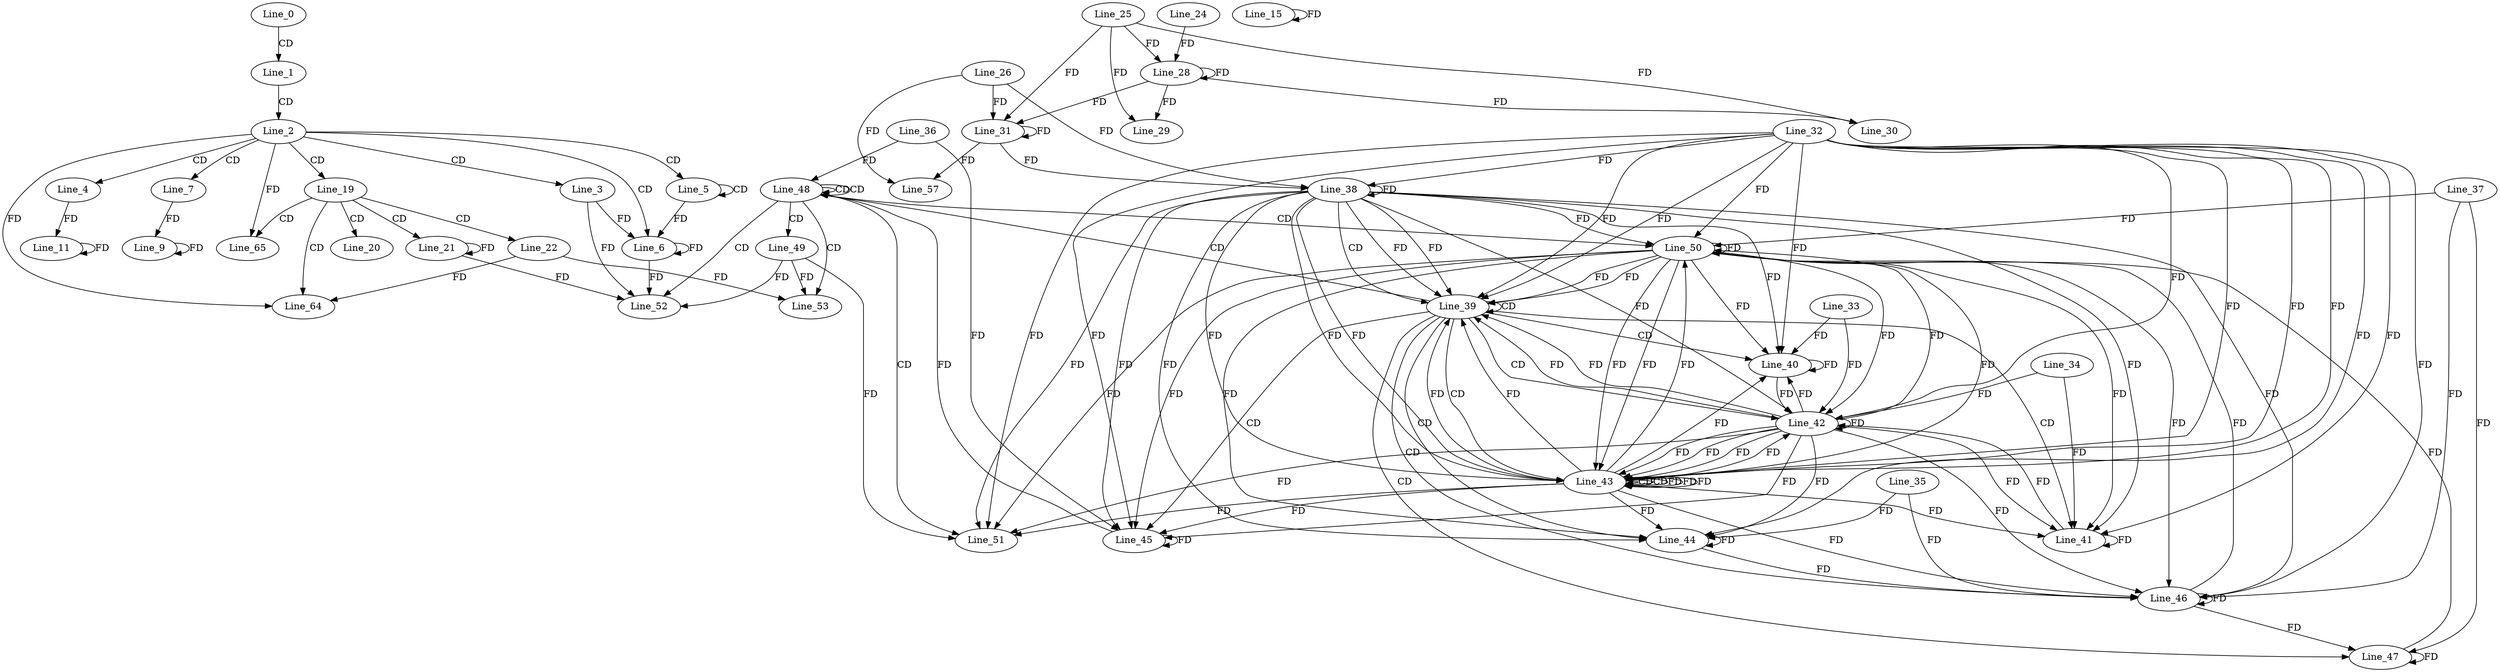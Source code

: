 digraph G {
  Line_0;
  Line_1;
  Line_2;
  Line_3;
  Line_4;
  Line_5;
  Line_5;
  Line_6;
  Line_6;
  Line_7;
  Line_9;
  Line_9;
  Line_11;
  Line_15;
  Line_19;
  Line_20;
  Line_21;
  Line_21;
  Line_22;
  Line_25;
  Line_28;
  Line_28;
  Line_24;
  Line_29;
  Line_30;
  Line_26;
  Line_31;
  Line_31;
  Line_38;
  Line_32;
  Line_38;
  Line_38;
  Line_39;
  Line_39;
  Line_40;
  Line_33;
  Line_40;
  Line_41;
  Line_34;
  Line_41;
  Line_42;
  Line_42;
  Line_43;
  Line_43;
  Line_43;
  Line_43;
  Line_44;
  Line_35;
  Line_44;
  Line_45;
  Line_36;
  Line_45;
  Line_46;
  Line_37;
  Line_46;
  Line_47;
  Line_47;
  Line_48;
  Line_48;
  Line_48;
  Line_48;
  Line_48;
  Line_49;
  Line_50;
  Line_51;
  Line_52;
  Line_52;
  Line_53;
  Line_57;
  Line_64;
  Line_65;
  Line_0 -> Line_1 [ label="CD" ];
  Line_1 -> Line_2 [ label="CD" ];
  Line_2 -> Line_3 [ label="CD" ];
  Line_2 -> Line_4 [ label="CD" ];
  Line_2 -> Line_5 [ label="CD" ];
  Line_5 -> Line_5 [ label="CD" ];
  Line_2 -> Line_6 [ label="CD" ];
  Line_3 -> Line_6 [ label="FD" ];
  Line_6 -> Line_6 [ label="FD" ];
  Line_5 -> Line_6 [ label="FD" ];
  Line_2 -> Line_7 [ label="CD" ];
  Line_7 -> Line_9 [ label="FD" ];
  Line_9 -> Line_9 [ label="FD" ];
  Line_4 -> Line_11 [ label="FD" ];
  Line_11 -> Line_11 [ label="FD" ];
  Line_15 -> Line_15 [ label="FD" ];
  Line_2 -> Line_19 [ label="CD" ];
  Line_19 -> Line_20 [ label="CD" ];
  Line_19 -> Line_21 [ label="CD" ];
  Line_21 -> Line_21 [ label="FD" ];
  Line_19 -> Line_22 [ label="CD" ];
  Line_25 -> Line_28 [ label="FD" ];
  Line_28 -> Line_28 [ label="FD" ];
  Line_24 -> Line_28 [ label="FD" ];
  Line_25 -> Line_29 [ label="FD" ];
  Line_28 -> Line_29 [ label="FD" ];
  Line_25 -> Line_30 [ label="FD" ];
  Line_28 -> Line_30 [ label="FD" ];
  Line_26 -> Line_31 [ label="FD" ];
  Line_31 -> Line_31 [ label="FD" ];
  Line_25 -> Line_31 [ label="FD" ];
  Line_28 -> Line_31 [ label="FD" ];
  Line_38 -> Line_38 [ label="FD" ];
  Line_32 -> Line_38 [ label="FD" ];
  Line_26 -> Line_38 [ label="FD" ];
  Line_31 -> Line_38 [ label="FD" ];
  Line_38 -> Line_39 [ label="CD" ];
  Line_38 -> Line_39 [ label="FD" ];
  Line_32 -> Line_39 [ label="FD" ];
  Line_39 -> Line_39 [ label="CD" ];
  Line_38 -> Line_39 [ label="FD" ];
  Line_32 -> Line_39 [ label="FD" ];
  Line_39 -> Line_40 [ label="CD" ];
  Line_40 -> Line_40 [ label="FD" ];
  Line_33 -> Line_40 [ label="FD" ];
  Line_38 -> Line_40 [ label="FD" ];
  Line_32 -> Line_40 [ label="FD" ];
  Line_39 -> Line_41 [ label="CD" ];
  Line_41 -> Line_41 [ label="FD" ];
  Line_34 -> Line_41 [ label="FD" ];
  Line_38 -> Line_41 [ label="FD" ];
  Line_32 -> Line_41 [ label="FD" ];
  Line_39 -> Line_42 [ label="CD" ];
  Line_38 -> Line_42 [ label="FD" ];
  Line_42 -> Line_42 [ label="FD" ];
  Line_32 -> Line_42 [ label="FD" ];
  Line_40 -> Line_42 [ label="FD" ];
  Line_33 -> Line_42 [ label="FD" ];
  Line_41 -> Line_42 [ label="FD" ];
  Line_34 -> Line_42 [ label="FD" ];
  Line_39 -> Line_43 [ label="CD" ];
  Line_38 -> Line_43 [ label="FD" ];
  Line_42 -> Line_43 [ label="FD" ];
  Line_32 -> Line_43 [ label="FD" ];
  Line_43 -> Line_43 [ label="CD" ];
  Line_38 -> Line_43 [ label="FD" ];
  Line_42 -> Line_43 [ label="FD" ];
  Line_32 -> Line_43 [ label="FD" ];
  Line_43 -> Line_43 [ label="CD" ];
  Line_38 -> Line_43 [ label="FD" ];
  Line_42 -> Line_43 [ label="FD" ];
  Line_43 -> Line_43 [ label="FD" ];
  Line_32 -> Line_43 [ label="FD" ];
  Line_39 -> Line_44 [ label="CD" ];
  Line_44 -> Line_44 [ label="FD" ];
  Line_35 -> Line_44 [ label="FD" ];
  Line_38 -> Line_44 [ label="FD" ];
  Line_42 -> Line_44 [ label="FD" ];
  Line_43 -> Line_44 [ label="FD" ];
  Line_32 -> Line_44 [ label="FD" ];
  Line_39 -> Line_45 [ label="CD" ];
  Line_45 -> Line_45 [ label="FD" ];
  Line_36 -> Line_45 [ label="FD" ];
  Line_38 -> Line_45 [ label="FD" ];
  Line_42 -> Line_45 [ label="FD" ];
  Line_43 -> Line_45 [ label="FD" ];
  Line_32 -> Line_45 [ label="FD" ];
  Line_39 -> Line_46 [ label="CD" ];
  Line_46 -> Line_46 [ label="FD" ];
  Line_37 -> Line_46 [ label="FD" ];
  Line_38 -> Line_46 [ label="FD" ];
  Line_42 -> Line_46 [ label="FD" ];
  Line_43 -> Line_46 [ label="FD" ];
  Line_32 -> Line_46 [ label="FD" ];
  Line_44 -> Line_46 [ label="FD" ];
  Line_35 -> Line_46 [ label="FD" ];
  Line_39 -> Line_47 [ label="CD" ];
  Line_46 -> Line_47 [ label="FD" ];
  Line_47 -> Line_47 [ label="FD" ];
  Line_37 -> Line_47 [ label="FD" ];
  Line_39 -> Line_48 [ label="CD" ];
  Line_48 -> Line_48 [ label="CD" ];
  Line_45 -> Line_48 [ label="FD" ];
  Line_36 -> Line_48 [ label="FD" ];
  Line_48 -> Line_48 [ label="CD" ];
  Line_48 -> Line_49 [ label="CD" ];
  Line_48 -> Line_50 [ label="CD" ];
  Line_38 -> Line_50 [ label="FD" ];
  Line_42 -> Line_50 [ label="FD" ];
  Line_43 -> Line_50 [ label="FD" ];
  Line_50 -> Line_50 [ label="FD" ];
  Line_32 -> Line_50 [ label="FD" ];
  Line_46 -> Line_50 [ label="FD" ];
  Line_47 -> Line_50 [ label="FD" ];
  Line_37 -> Line_50 [ label="FD" ];
  Line_48 -> Line_51 [ label="CD" ];
  Line_49 -> Line_51 [ label="FD" ];
  Line_38 -> Line_51 [ label="FD" ];
  Line_42 -> Line_51 [ label="FD" ];
  Line_43 -> Line_51 [ label="FD" ];
  Line_50 -> Line_51 [ label="FD" ];
  Line_32 -> Line_51 [ label="FD" ];
  Line_48 -> Line_52 [ label="CD" ];
  Line_49 -> Line_52 [ label="FD" ];
  Line_3 -> Line_52 [ label="FD" ];
  Line_6 -> Line_52 [ label="FD" ];
  Line_21 -> Line_52 [ label="FD" ];
  Line_48 -> Line_53 [ label="CD" ];
  Line_22 -> Line_53 [ label="FD" ];
  Line_49 -> Line_53 [ label="FD" ];
  Line_26 -> Line_57 [ label="FD" ];
  Line_31 -> Line_57 [ label="FD" ];
  Line_19 -> Line_64 [ label="CD" ];
  Line_2 -> Line_64 [ label="FD" ];
  Line_22 -> Line_64 [ label="FD" ];
  Line_19 -> Line_65 [ label="CD" ];
  Line_2 -> Line_65 [ label="FD" ];
  Line_42 -> Line_39 [ label="FD" ];
  Line_43 -> Line_39 [ label="FD" ];
  Line_50 -> Line_39 [ label="FD" ];
  Line_42 -> Line_39 [ label="FD" ];
  Line_43 -> Line_39 [ label="FD" ];
  Line_50 -> Line_39 [ label="FD" ];
  Line_42 -> Line_40 [ label="FD" ];
  Line_43 -> Line_40 [ label="FD" ];
  Line_50 -> Line_40 [ label="FD" ];
  Line_42 -> Line_41 [ label="FD" ];
  Line_43 -> Line_41 [ label="FD" ];
  Line_50 -> Line_41 [ label="FD" ];
  Line_43 -> Line_42 [ label="FD" ];
  Line_50 -> Line_42 [ label="FD" ];
  Line_43 -> Line_43 [ label="FD" ];
  Line_50 -> Line_43 [ label="FD" ];
  Line_43 -> Line_43 [ label="FD" ];
  Line_50 -> Line_43 [ label="FD" ];
  Line_50 -> Line_43 [ label="FD" ];
  Line_50 -> Line_44 [ label="FD" ];
  Line_50 -> Line_45 [ label="FD" ];
  Line_50 -> Line_46 [ label="FD" ];
}
